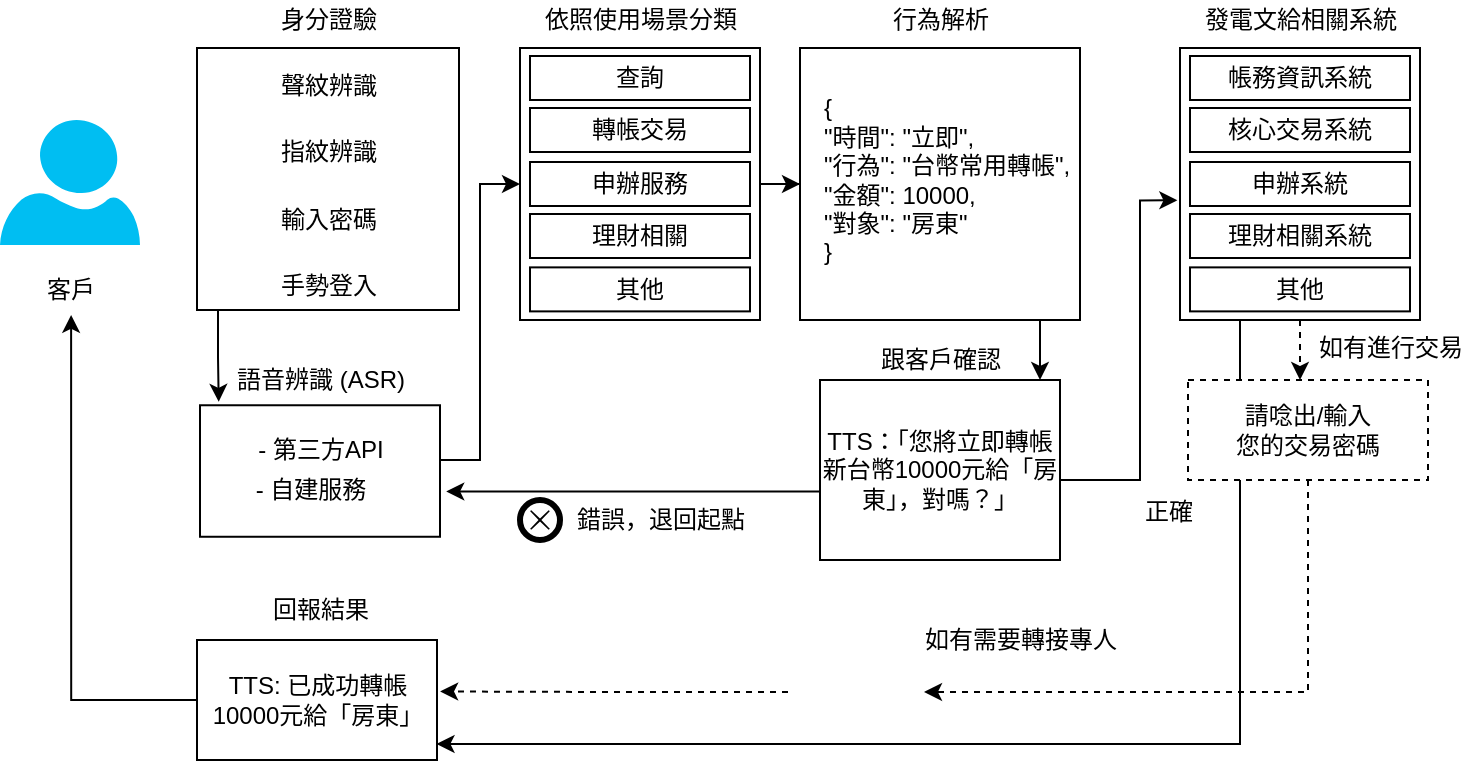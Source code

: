 <mxfile version="14.2.4" type="device"><diagram id="BfW7vN3qnCrF6D0oi70x" name="Page-1"><mxGraphModel dx="981" dy="526" grid="0" gridSize="10" guides="1" tooltips="1" connect="1" arrows="1" fold="1" page="1" pageScale="1" pageWidth="827" pageHeight="1169" background="none" math="0" shadow="0"><root><mxCell id="0"/><mxCell id="1" parent="0"/><mxCell id="EkARRi8CsU5v52UM37CN-4" value="" style="group" vertex="1" connectable="0" parent="1"><mxGeometry x="30" y="70" width="70" height="100" as="geometry"/></mxCell><mxCell id="EkARRi8CsU5v52UM37CN-2" value="" style="verticalLabelPosition=bottom;html=1;verticalAlign=top;align=center;strokeColor=none;fillColor=#00BEF2;shape=mxgraph.azure.user;" vertex="1" parent="EkARRi8CsU5v52UM37CN-4"><mxGeometry x="-10" y="10" width="70" height="62.5" as="geometry"/></mxCell><mxCell id="EkARRi8CsU5v52UM37CN-3" value="客戶" style="text;html=1;resizable=0;autosize=1;align=center;verticalAlign=middle;points=[];fillColor=none;strokeColor=none;rounded=0;" vertex="1" parent="EkARRi8CsU5v52UM37CN-4"><mxGeometry x="4.996" y="85" width="40" height="20" as="geometry"/></mxCell><mxCell id="EkARRi8CsU5v52UM37CN-7" value="" style="whiteSpace=wrap;html=1;aspect=fixed;" vertex="1" parent="1"><mxGeometry x="118.5" y="44" width="131" height="131" as="geometry"/></mxCell><mxCell id="EkARRi8CsU5v52UM37CN-8" value="身分證驗" style="text;html=1;resizable=0;autosize=1;align=center;verticalAlign=middle;points=[];fillColor=none;strokeColor=none;rounded=0;" vertex="1" parent="1"><mxGeometry x="154" y="20" width="60" height="20" as="geometry"/></mxCell><mxCell id="EkARRi8CsU5v52UM37CN-11" value="" style="shape=image;html=1;verticalAlign=top;verticalLabelPosition=bottom;labelBackgroundColor=#ffffff;imageAspect=0;aspect=fixed;image=https://cdn4.iconfinder.com/data/icons/hodgepodge-free/32/audio_spectrum_line_sound-128.png;flipV=0;" vertex="1" parent="1"><mxGeometry x="129" y="50" width="25" height="25" as="geometry"/></mxCell><mxCell id="EkARRi8CsU5v52UM37CN-12" value="" style="shape=image;html=1;verticalAlign=top;verticalLabelPosition=bottom;labelBackgroundColor=#ffffff;imageAspect=0;aspect=fixed;image=https://cdn0.iconfinder.com/data/icons/google-material-design-3-0/48/ic_fingerprint_48px-128.png;flipV=0;" vertex="1" parent="1"><mxGeometry x="129" y="83" width="25" height="25" as="geometry"/></mxCell><mxCell id="EkARRi8CsU5v52UM37CN-14" value="" style="shape=image;html=1;verticalAlign=top;verticalLabelPosition=bottom;labelBackgroundColor=#ffffff;imageAspect=0;aspect=fixed;image=https://cdn4.iconfinder.com/data/icons/user-interface-181/32/Padlock-128.png;flipV=0;" vertex="1" parent="1"><mxGeometry x="129" y="117" width="25" height="25" as="geometry"/></mxCell><mxCell id="EkARRi8CsU5v52UM37CN-66" style="edgeStyle=orthogonalEdgeStyle;rounded=0;orthogonalLoop=1;jettySize=auto;html=1;exitX=0;exitY=1;exitDx=0;exitDy=0;entryX=0.078;entryY=-0.026;entryDx=0;entryDy=0;entryPerimeter=0;" edge="1" parent="1" source="EkARRi8CsU5v52UM37CN-15" target="EkARRi8CsU5v52UM37CN-25"><mxGeometry relative="1" as="geometry"/></mxCell><mxCell id="EkARRi8CsU5v52UM37CN-15" value="" style="shape=image;html=1;verticalAlign=top;verticalLabelPosition=bottom;labelBackgroundColor=#ffffff;imageAspect=0;aspect=fixed;image=https://cdn3.iconfinder.com/data/icons/handheld-devices-and-hand-gestures/400/Handheld-12-128.png;flipV=0;" vertex="1" parent="1"><mxGeometry x="129" y="150" width="25" height="25" as="geometry"/></mxCell><mxCell id="EkARRi8CsU5v52UM37CN-18" value="聲紋辨識" style="text;html=1;resizable=0;autosize=1;align=center;verticalAlign=middle;points=[];fillColor=none;strokeColor=none;rounded=0;" vertex="1" parent="1"><mxGeometry x="154" y="52.5" width="60" height="20" as="geometry"/></mxCell><mxCell id="EkARRi8CsU5v52UM37CN-19" value="指紋辨識" style="text;html=1;resizable=0;autosize=1;align=center;verticalAlign=middle;points=[];fillColor=none;strokeColor=none;rounded=0;" vertex="1" parent="1"><mxGeometry x="154" y="85.5" width="60" height="20" as="geometry"/></mxCell><mxCell id="EkARRi8CsU5v52UM37CN-20" value="輸入密碼" style="text;html=1;resizable=0;autosize=1;align=center;verticalAlign=middle;points=[];fillColor=none;strokeColor=none;rounded=0;" vertex="1" parent="1"><mxGeometry x="154" y="119.5" width="60" height="20" as="geometry"/></mxCell><mxCell id="EkARRi8CsU5v52UM37CN-21" value="手勢登入" style="text;html=1;resizable=0;autosize=1;align=center;verticalAlign=middle;points=[];fillColor=none;strokeColor=none;rounded=0;" vertex="1" parent="1"><mxGeometry x="154" y="152.5" width="60" height="20" as="geometry"/></mxCell><mxCell id="EkARRi8CsU5v52UM37CN-65" value="" style="group" vertex="1" connectable="0" parent="1"><mxGeometry x="120" y="200" width="120" height="88.38" as="geometry"/></mxCell><mxCell id="EkARRi8CsU5v52UM37CN-25" value="" style="whiteSpace=wrap;html=1;" vertex="1" parent="EkARRi8CsU5v52UM37CN-65"><mxGeometry y="22.63" width="120" height="65.75" as="geometry"/></mxCell><mxCell id="EkARRi8CsU5v52UM37CN-27" value="語音辨識 (ASR)" style="text;html=1;resizable=0;autosize=1;align=center;verticalAlign=middle;points=[];fillColor=none;strokeColor=none;rounded=0;" vertex="1" parent="EkARRi8CsU5v52UM37CN-65"><mxGeometry x="10" width="100" height="20" as="geometry"/></mxCell><mxCell id="EkARRi8CsU5v52UM37CN-30" value="- 第三方API" style="text;html=1;resizable=0;autosize=1;align=center;verticalAlign=middle;points=[];fillColor=none;strokeColor=none;rounded=0;" vertex="1" parent="EkARRi8CsU5v52UM37CN-65"><mxGeometry x="20" y="35.13" width="80" height="20" as="geometry"/></mxCell><mxCell id="EkARRi8CsU5v52UM37CN-31" value="- 自建服務" style="text;html=1;resizable=0;autosize=1;align=center;verticalAlign=middle;points=[];fillColor=none;strokeColor=none;rounded=0;" vertex="1" parent="EkARRi8CsU5v52UM37CN-65"><mxGeometry x="20" y="55.13" width="70" height="20" as="geometry"/></mxCell><mxCell id="EkARRi8CsU5v52UM37CN-67" value="" style="group" vertex="1" connectable="0" parent="1"><mxGeometry x="280" y="20" width="120" height="160" as="geometry"/></mxCell><mxCell id="EkARRi8CsU5v52UM37CN-34" value="" style="whiteSpace=wrap;html=1;" vertex="1" parent="EkARRi8CsU5v52UM37CN-67"><mxGeometry y="24" width="120" height="136" as="geometry"/></mxCell><mxCell id="EkARRi8CsU5v52UM37CN-36" value="依照使用場景分類" style="text;html=1;resizable=0;autosize=1;align=center;verticalAlign=middle;points=[];fillColor=none;strokeColor=none;rounded=0;" vertex="1" parent="EkARRi8CsU5v52UM37CN-67"><mxGeometry x="5" width="110" height="20" as="geometry"/></mxCell><mxCell id="EkARRi8CsU5v52UM37CN-37" value="查詢" style="rounded=0;whiteSpace=wrap;html=1;" vertex="1" parent="EkARRi8CsU5v52UM37CN-67"><mxGeometry x="5" y="28" width="110" height="22" as="geometry"/></mxCell><mxCell id="EkARRi8CsU5v52UM37CN-38" value="轉帳交易" style="rounded=0;whiteSpace=wrap;html=1;" vertex="1" parent="EkARRi8CsU5v52UM37CN-67"><mxGeometry x="5" y="54" width="110" height="22" as="geometry"/></mxCell><mxCell id="EkARRi8CsU5v52UM37CN-39" value="申辦服務" style="rounded=0;whiteSpace=wrap;html=1;" vertex="1" parent="EkARRi8CsU5v52UM37CN-67"><mxGeometry x="5" y="81" width="110" height="22" as="geometry"/></mxCell><mxCell id="EkARRi8CsU5v52UM37CN-41" value="理財相關" style="rounded=0;whiteSpace=wrap;html=1;" vertex="1" parent="EkARRi8CsU5v52UM37CN-67"><mxGeometry x="5" y="107" width="110" height="22" as="geometry"/></mxCell><mxCell id="EkARRi8CsU5v52UM37CN-42" value="其他" style="rounded=0;whiteSpace=wrap;html=1;" vertex="1" parent="EkARRi8CsU5v52UM37CN-67"><mxGeometry x="5" y="133.69" width="110" height="22" as="geometry"/></mxCell><mxCell id="EkARRi8CsU5v52UM37CN-68" style="edgeStyle=orthogonalEdgeStyle;rounded=0;orthogonalLoop=1;jettySize=auto;html=1;exitX=1;exitY=0.5;exitDx=0;exitDy=0;entryX=0;entryY=0.5;entryDx=0;entryDy=0;" edge="1" parent="1" source="EkARRi8CsU5v52UM37CN-25" target="EkARRi8CsU5v52UM37CN-34"><mxGeometry relative="1" as="geometry"><Array as="points"><mxPoint x="240" y="250"/><mxPoint x="260" y="250"/><mxPoint x="260" y="112"/></Array></mxGeometry></mxCell><mxCell id="EkARRi8CsU5v52UM37CN-78" value="" style="edgeStyle=orthogonalEdgeStyle;rounded=0;orthogonalLoop=1;jettySize=auto;html=1;" edge="1" parent="1" source="EkARRi8CsU5v52UM37CN-69" target="EkARRi8CsU5v52UM37CN-77"><mxGeometry relative="1" as="geometry"><Array as="points"><mxPoint x="540" y="200"/><mxPoint x="540" y="200"/></Array></mxGeometry></mxCell><mxCell id="EkARRi8CsU5v52UM37CN-69" value="" style="whiteSpace=wrap;html=1;" vertex="1" parent="1"><mxGeometry x="420" y="44" width="140" height="136" as="geometry"/></mxCell><mxCell id="EkARRi8CsU5v52UM37CN-70" value="" style="edgeStyle=orthogonalEdgeStyle;rounded=0;orthogonalLoop=1;jettySize=auto;html=1;" edge="1" parent="1" source="EkARRi8CsU5v52UM37CN-34" target="EkARRi8CsU5v52UM37CN-69"><mxGeometry relative="1" as="geometry"/></mxCell><mxCell id="EkARRi8CsU5v52UM37CN-71" value="行為解析" style="text;html=1;resizable=0;autosize=1;align=center;verticalAlign=middle;points=[];fillColor=none;strokeColor=none;rounded=0;" vertex="1" parent="1"><mxGeometry x="460" y="20" width="60" height="20" as="geometry"/></mxCell><mxCell id="EkARRi8CsU5v52UM37CN-80" value="{&lt;br&gt;&lt;div&gt;&lt;span&gt;&quot;時間&quot;: &quot;立即&quot;,&lt;/span&gt;&lt;/div&gt;&quot;行為&quot;: &quot;台幣常用轉帳&quot;,&lt;br&gt;&quot;金額&quot;: 10000,&lt;br&gt;&quot;對象&quot;: &quot;房東&quot;&lt;br&gt;}" style="text;html=1;resizable=0;autosize=1;align=left;verticalAlign=middle;points=[];fillColor=none;strokeColor=none;rounded=0;" vertex="1" parent="1"><mxGeometry x="430" y="64.5" width="140" height="90" as="geometry"/></mxCell><mxCell id="EkARRi8CsU5v52UM37CN-82" value="" style="group" vertex="1" connectable="0" parent="1"><mxGeometry x="430" y="190" width="120" height="110" as="geometry"/></mxCell><mxCell id="EkARRi8CsU5v52UM37CN-77" value="TTS：「您將立即轉帳新台幣10000元給「房東」，對嗎？」" style="whiteSpace=wrap;html=1;" vertex="1" parent="EkARRi8CsU5v52UM37CN-82"><mxGeometry y="20" width="120" height="90" as="geometry"/></mxCell><mxCell id="EkARRi8CsU5v52UM37CN-79" value="跟客戶確認" style="text;html=1;resizable=0;autosize=1;align=center;verticalAlign=middle;points=[];fillColor=none;strokeColor=none;rounded=0;" vertex="1" parent="EkARRi8CsU5v52UM37CN-82"><mxGeometry x="20" width="80" height="20" as="geometry"/></mxCell><mxCell id="EkARRi8CsU5v52UM37CN-83" style="edgeStyle=orthogonalEdgeStyle;rounded=0;orthogonalLoop=1;jettySize=auto;html=1;exitX=0;exitY=0.5;exitDx=0;exitDy=0;entryX=1.026;entryY=0.655;entryDx=0;entryDy=0;entryPerimeter=0;" edge="1" parent="1" source="EkARRi8CsU5v52UM37CN-77" target="EkARRi8CsU5v52UM37CN-25"><mxGeometry relative="1" as="geometry"><mxPoint x="290" y="270" as="targetPoint"/><Array as="points"><mxPoint x="430" y="266"/></Array></mxGeometry></mxCell><mxCell id="EkARRi8CsU5v52UM37CN-86" value="" style="group" vertex="1" connectable="0" parent="1"><mxGeometry x="280" y="270" width="120" height="20" as="geometry"/></mxCell><mxCell id="EkARRi8CsU5v52UM37CN-84" value="錯誤，退回起點" style="text;html=1;resizable=0;autosize=1;align=center;verticalAlign=middle;points=[];fillColor=none;strokeColor=none;rounded=0;" vertex="1" parent="EkARRi8CsU5v52UM37CN-86"><mxGeometry x="20" width="100" height="20" as="geometry"/></mxCell><mxCell id="EkARRi8CsU5v52UM37CN-85" value="" style="shape=mxgraph.bpmn.shape;html=1;verticalLabelPosition=bottom;labelBackgroundColor=#ffffff;verticalAlign=top;align=center;perimeter=ellipsePerimeter;outlineConnect=0;outline=end;symbol=cancel;" vertex="1" parent="EkARRi8CsU5v52UM37CN-86"><mxGeometry width="20" height="20" as="geometry"/></mxCell><mxCell id="EkARRi8CsU5v52UM37CN-89" value="" style="edgeStyle=orthogonalEdgeStyle;rounded=0;orthogonalLoop=1;jettySize=auto;html=1;entryX=-0.011;entryY=0.56;entryDx=0;entryDy=0;entryPerimeter=0;" edge="1" parent="1" source="EkARRi8CsU5v52UM37CN-77" target="EkARRi8CsU5v52UM37CN-91"><mxGeometry relative="1" as="geometry"><mxPoint x="630" y="282" as="targetPoint"/><Array as="points"><mxPoint x="590" y="260"/><mxPoint x="590" y="120"/></Array></mxGeometry></mxCell><mxCell id="EkARRi8CsU5v52UM37CN-90" value="" style="group" vertex="1" connectable="0" parent="1"><mxGeometry x="610" y="20" width="120" height="160" as="geometry"/></mxCell><mxCell id="EkARRi8CsU5v52UM37CN-91" value="" style="whiteSpace=wrap;html=1;" vertex="1" parent="EkARRi8CsU5v52UM37CN-90"><mxGeometry y="24" width="120" height="136" as="geometry"/></mxCell><mxCell id="EkARRi8CsU5v52UM37CN-92" value="發電文給相關系統" style="text;html=1;resizable=0;autosize=1;align=center;verticalAlign=middle;points=[];fillColor=none;strokeColor=none;rounded=0;" vertex="1" parent="EkARRi8CsU5v52UM37CN-90"><mxGeometry x="5" width="110" height="20" as="geometry"/></mxCell><mxCell id="EkARRi8CsU5v52UM37CN-93" value="帳務資訊系統" style="rounded=0;whiteSpace=wrap;html=1;" vertex="1" parent="EkARRi8CsU5v52UM37CN-90"><mxGeometry x="5" y="28" width="110" height="22" as="geometry"/></mxCell><mxCell id="EkARRi8CsU5v52UM37CN-94" value="核心交易系統" style="rounded=0;whiteSpace=wrap;html=1;" vertex="1" parent="EkARRi8CsU5v52UM37CN-90"><mxGeometry x="5" y="54" width="110" height="22" as="geometry"/></mxCell><mxCell id="EkARRi8CsU5v52UM37CN-95" value="申辦系統" style="rounded=0;whiteSpace=wrap;html=1;" vertex="1" parent="EkARRi8CsU5v52UM37CN-90"><mxGeometry x="5" y="81" width="110" height="22" as="geometry"/></mxCell><mxCell id="EkARRi8CsU5v52UM37CN-96" value="理財相關系統" style="rounded=0;whiteSpace=wrap;html=1;" vertex="1" parent="EkARRi8CsU5v52UM37CN-90"><mxGeometry x="5" y="107" width="110" height="22" as="geometry"/></mxCell><mxCell id="EkARRi8CsU5v52UM37CN-97" value="其他" style="rounded=0;whiteSpace=wrap;html=1;" vertex="1" parent="EkARRi8CsU5v52UM37CN-90"><mxGeometry x="5" y="133.69" width="110" height="22" as="geometry"/></mxCell><mxCell id="EkARRi8CsU5v52UM37CN-99" value="" style="group" vertex="1" connectable="0" parent="1"><mxGeometry x="560" y="264.38" width="64" height="24" as="geometry"/></mxCell><mxCell id="EkARRi8CsU5v52UM37CN-87" value="" style="shape=image;html=1;verticalAlign=top;verticalLabelPosition=bottom;labelBackgroundColor=#ffffff;imageAspect=0;aspect=fixed;image=https://cdn2.iconfinder.com/data/icons/arrows-and-universal-actions-icon-set/256/ok_circle-128.png" vertex="1" parent="EkARRi8CsU5v52UM37CN-99"><mxGeometry width="24" height="24" as="geometry"/></mxCell><mxCell id="EkARRi8CsU5v52UM37CN-98" value="正確" style="text;html=1;resizable=0;autosize=1;align=center;verticalAlign=middle;points=[];fillColor=none;strokeColor=none;rounded=0;" vertex="1" parent="EkARRi8CsU5v52UM37CN-99"><mxGeometry x="24" y="2" width="40" height="20" as="geometry"/></mxCell><mxCell id="EkARRi8CsU5v52UM37CN-101" value="" style="edgeStyle=orthogonalEdgeStyle;rounded=0;orthogonalLoop=1;jettySize=auto;html=1;dashed=1;" edge="1" parent="1" source="EkARRi8CsU5v52UM37CN-91" target="EkARRi8CsU5v52UM37CN-100"><mxGeometry relative="1" as="geometry"><Array as="points"><mxPoint x="670" y="200"/><mxPoint x="670" y="200"/></Array></mxGeometry></mxCell><mxCell id="EkARRi8CsU5v52UM37CN-102" value="如有進行交易" style="text;html=1;resizable=0;autosize=1;align=center;verticalAlign=middle;points=[];fillColor=none;strokeColor=none;rounded=0;dashed=1;" vertex="1" parent="1"><mxGeometry x="670" y="184" width="90" height="20" as="geometry"/></mxCell><mxCell id="EkARRi8CsU5v52UM37CN-112" style="edgeStyle=orthogonalEdgeStyle;rounded=0;orthogonalLoop=1;jettySize=auto;html=1;exitX=0;exitY=0.75;exitDx=0;exitDy=0;entryX=1.013;entryY=0.429;entryDx=0;entryDy=0;entryPerimeter=0;dashed=1;" edge="1" parent="1" source="EkARRi8CsU5v52UM37CN-103" target="EkARRi8CsU5v52UM37CN-106"><mxGeometry relative="1" as="geometry"/></mxCell><mxCell id="EkARRi8CsU5v52UM37CN-103" value="" style="shape=image;html=1;verticalAlign=top;verticalLabelPosition=bottom;labelBackgroundColor=#ffffff;imageAspect=0;aspect=fixed;image=https://cdn0.iconfinder.com/data/icons/call-center-and-service/32/25-Call_center-128.png;dashed=1;gradientColor=none;" vertex="1" parent="1"><mxGeometry x="414" y="315" width="68" height="68" as="geometry"/></mxCell><mxCell id="EkARRi8CsU5v52UM37CN-105" value="如有需要轉接專人" style="text;html=1;resizable=0;autosize=1;align=center;verticalAlign=middle;points=[];fillColor=none;strokeColor=none;rounded=0;dashed=1;" vertex="1" parent="1"><mxGeometry x="475" y="330" width="110" height="20" as="geometry"/></mxCell><mxCell id="EkARRi8CsU5v52UM37CN-109" style="edgeStyle=orthogonalEdgeStyle;rounded=0;orthogonalLoop=1;jettySize=auto;html=1;exitX=0;exitY=0.5;exitDx=0;exitDy=0;entryX=0.514;entryY=1.122;entryDx=0;entryDy=0;entryPerimeter=0;" edge="1" parent="1" source="EkARRi8CsU5v52UM37CN-106" target="EkARRi8CsU5v52UM37CN-3"><mxGeometry relative="1" as="geometry"/></mxCell><mxCell id="EkARRi8CsU5v52UM37CN-106" value="TTS: 已成功轉帳10000元給「房東」" style="rounded=0;whiteSpace=wrap;html=1;gradientColor=none;" vertex="1" parent="1"><mxGeometry x="118.5" y="340" width="120" height="60" as="geometry"/></mxCell><mxCell id="EkARRi8CsU5v52UM37CN-107" value="回報結果" style="text;html=1;resizable=0;autosize=1;align=center;verticalAlign=middle;points=[];fillColor=none;strokeColor=none;rounded=0;" vertex="1" parent="1"><mxGeometry x="150" y="315" width="60" height="20" as="geometry"/></mxCell><mxCell id="EkARRi8CsU5v52UM37CN-108" style="edgeStyle=orthogonalEdgeStyle;rounded=0;orthogonalLoop=1;jettySize=auto;html=1;exitX=0.25;exitY=1;exitDx=0;exitDy=0;entryX=0.998;entryY=0.866;entryDx=0;entryDy=0;entryPerimeter=0;" edge="1" parent="1" source="EkARRi8CsU5v52UM37CN-91" target="EkARRi8CsU5v52UM37CN-106"><mxGeometry relative="1" as="geometry"/></mxCell><mxCell id="EkARRi8CsU5v52UM37CN-111" style="edgeStyle=orthogonalEdgeStyle;rounded=0;orthogonalLoop=1;jettySize=auto;html=1;exitX=0.5;exitY=1;exitDx=0;exitDy=0;entryX=1;entryY=0.75;entryDx=0;entryDy=0;dashed=1;" edge="1" parent="1" source="EkARRi8CsU5v52UM37CN-100" target="EkARRi8CsU5v52UM37CN-103"><mxGeometry relative="1" as="geometry"/></mxCell><mxCell id="EkARRi8CsU5v52UM37CN-100" value="請唸出/輸入&lt;br&gt;您的交易密碼" style="whiteSpace=wrap;html=1;dashed=1;" vertex="1" parent="1"><mxGeometry x="614" y="210" width="120" height="50" as="geometry"/></mxCell></root></mxGraphModel></diagram></mxfile>